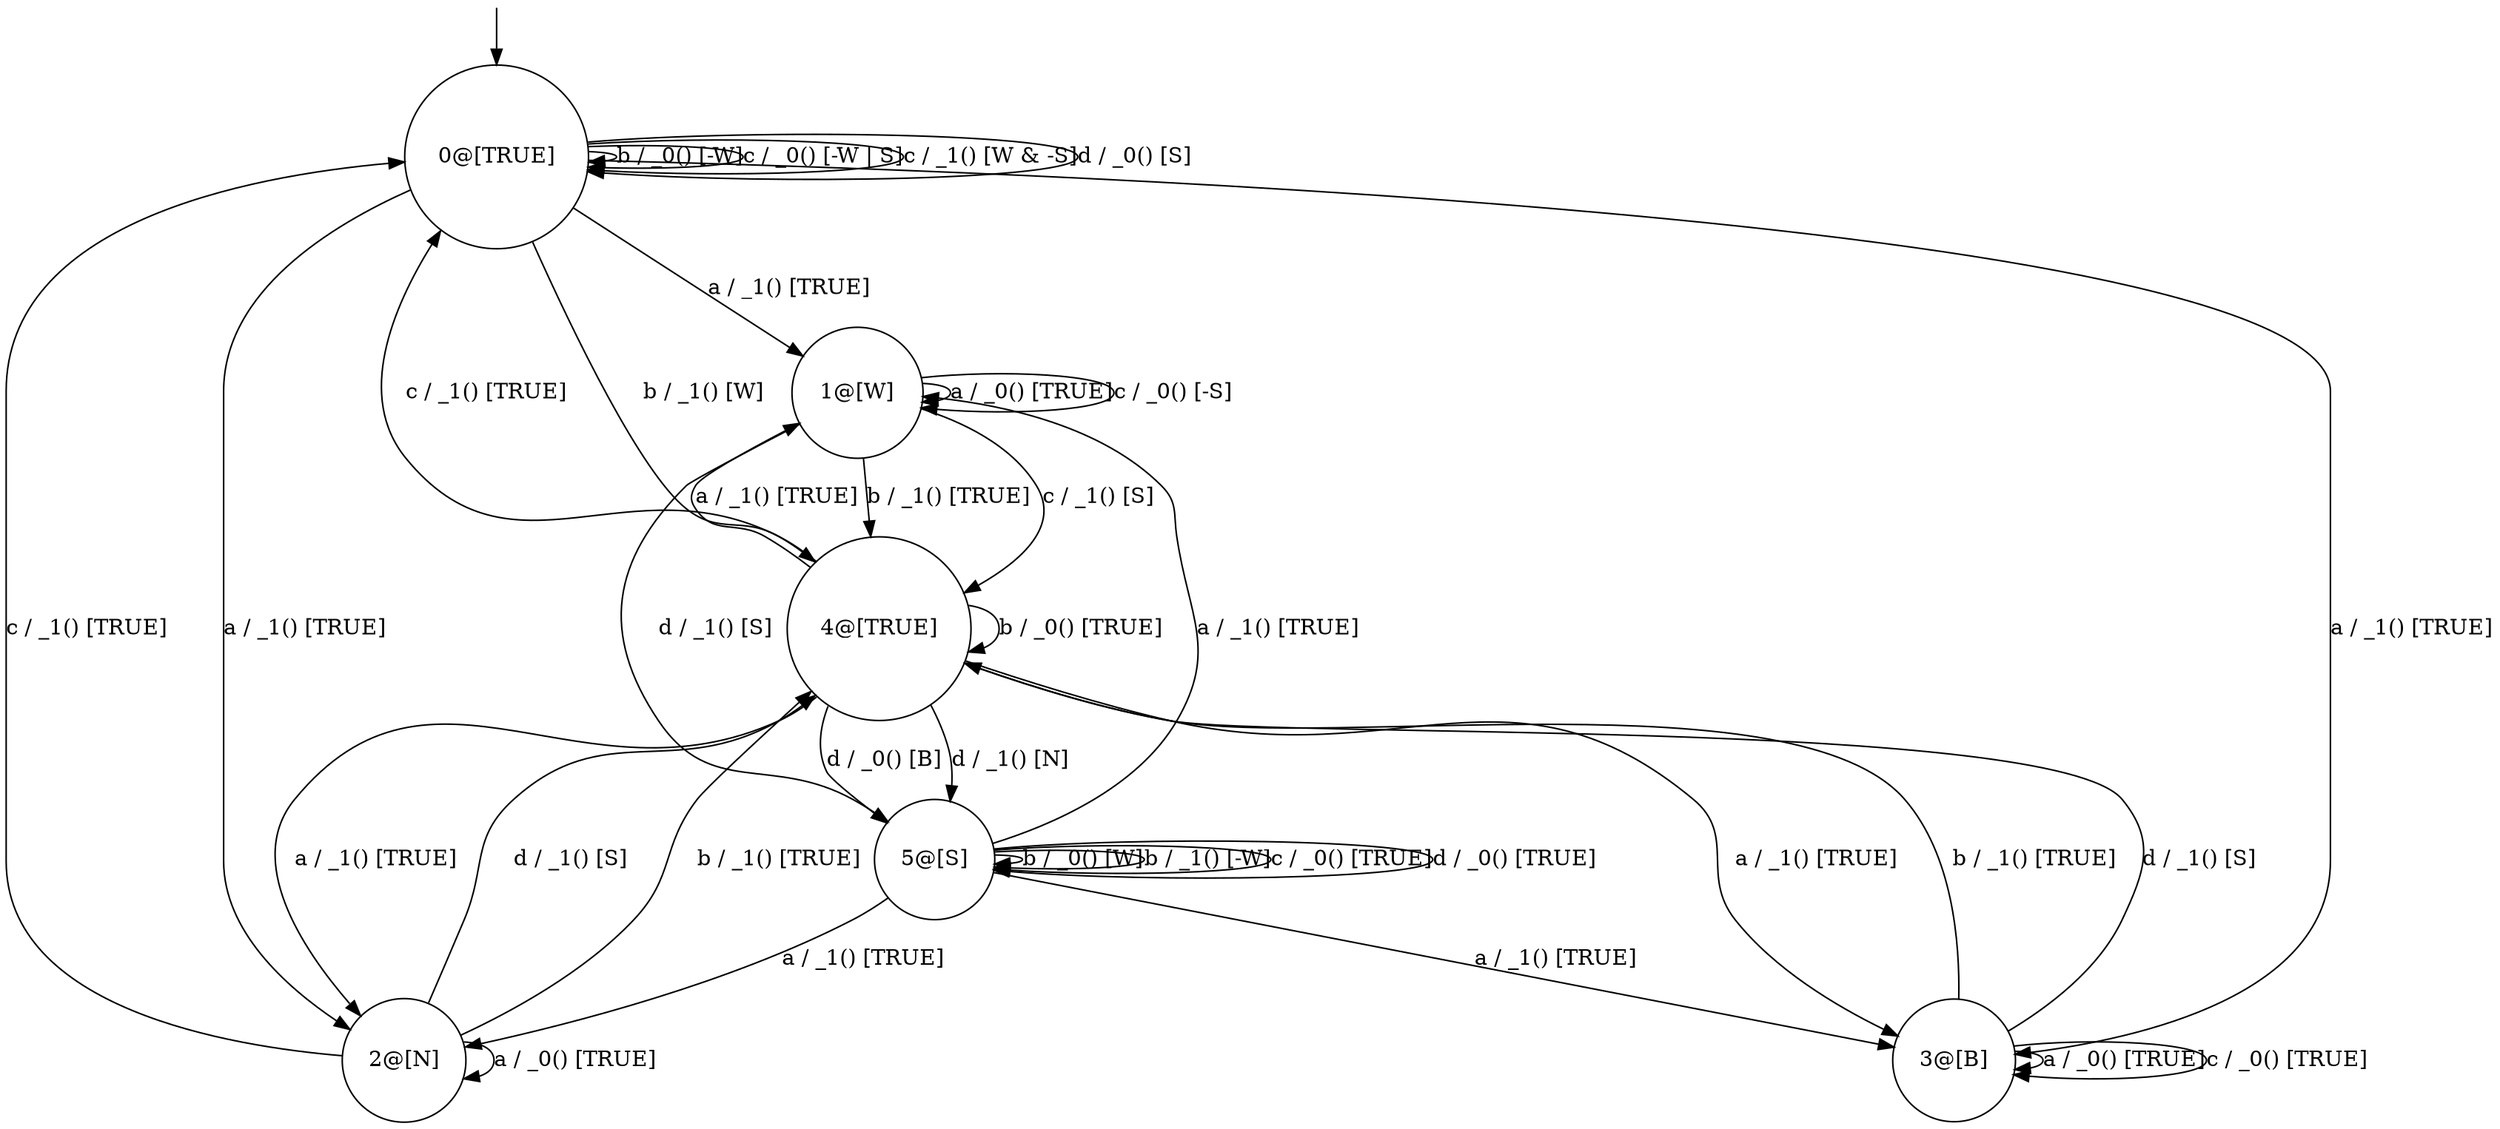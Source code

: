 digraph g {
	edge [lblstyle="above, sloped"];
	s0 [shape="circle" label="0@[TRUE]"];
	s1 [shape="circle" label="1@[W]"];
	s2 [shape="circle" label="2@[N]"];
	s3 [shape="circle" label="3@[B]"];
	s4 [shape="circle" label="4@[TRUE]"];
	s5 [shape="circle" label="5@[S]"];
	s0 -> s2 [label="a / _1() [TRUE]"];
	s0 -> s3 [label="a / _1() [TRUE]"];
	s0 -> s1 [label="a / _1() [TRUE]"];
	s0 -> s0 [label="b / _0() [-W]"];
	s0 -> s4 [label="b / _1() [W]"];
	s0 -> s0 [label="c / _0() [-W | S]"];
	s0 -> s0 [label="c / _1() [W & -S]"];
	s0 -> s0 [label="d / _0() [S]"];
	s1 -> s1 [label="a / _0() [TRUE]"];
	s1 -> s4 [label="b / _1() [TRUE]"];
	s1 -> s1 [label="c / _0() [-S]"];
	s1 -> s4 [label="c / _1() [S]"];
	s1 -> s5 [label="d / _1() [S]"];
	s2 -> s2 [label="a / _0() [TRUE]"];
	s2 -> s4 [label="b / _1() [TRUE]"];
	s2 -> s0 [label="c / _1() [TRUE]"];
	s2 -> s4 [label="d / _1() [S]"];
	s3 -> s3 [label="a / _0() [TRUE]"];
	s3 -> s4 [label="b / _1() [TRUE]"];
	s3 -> s3 [label="c / _0() [TRUE]"];
	s3 -> s4 [label="d / _1() [S]"];
	s4 -> s1 [label="a / _1() [TRUE]"];
	s4 -> s3 [label="a / _1() [TRUE]"];
	s4 -> s2 [label="a / _1() [TRUE]"];
	s4 -> s4 [label="b / _0() [TRUE]"];
	s4 -> s0 [label="c / _1() [TRUE]"];
	s4 -> s5 [label="d / _1() [N]"];
	s4 -> s5 [label="d / _0() [B]"];
	s5 -> s1 [label="a / _1() [TRUE]"];
	s5 -> s2 [label="a / _1() [TRUE]"];
	s5 -> s3 [label="a / _1() [TRUE]"];
	s5 -> s5 [label="b / _0() [W]"];
	s5 -> s5 [label="b / _1() [-W]"];
	s5 -> s5 [label="c / _0() [TRUE]"];
	s5 -> s5 [label="d / _0() [TRUE]"];
	__start0 [label="" shape="none" width="0" height="0"];
	__start0 -> s0;
}
